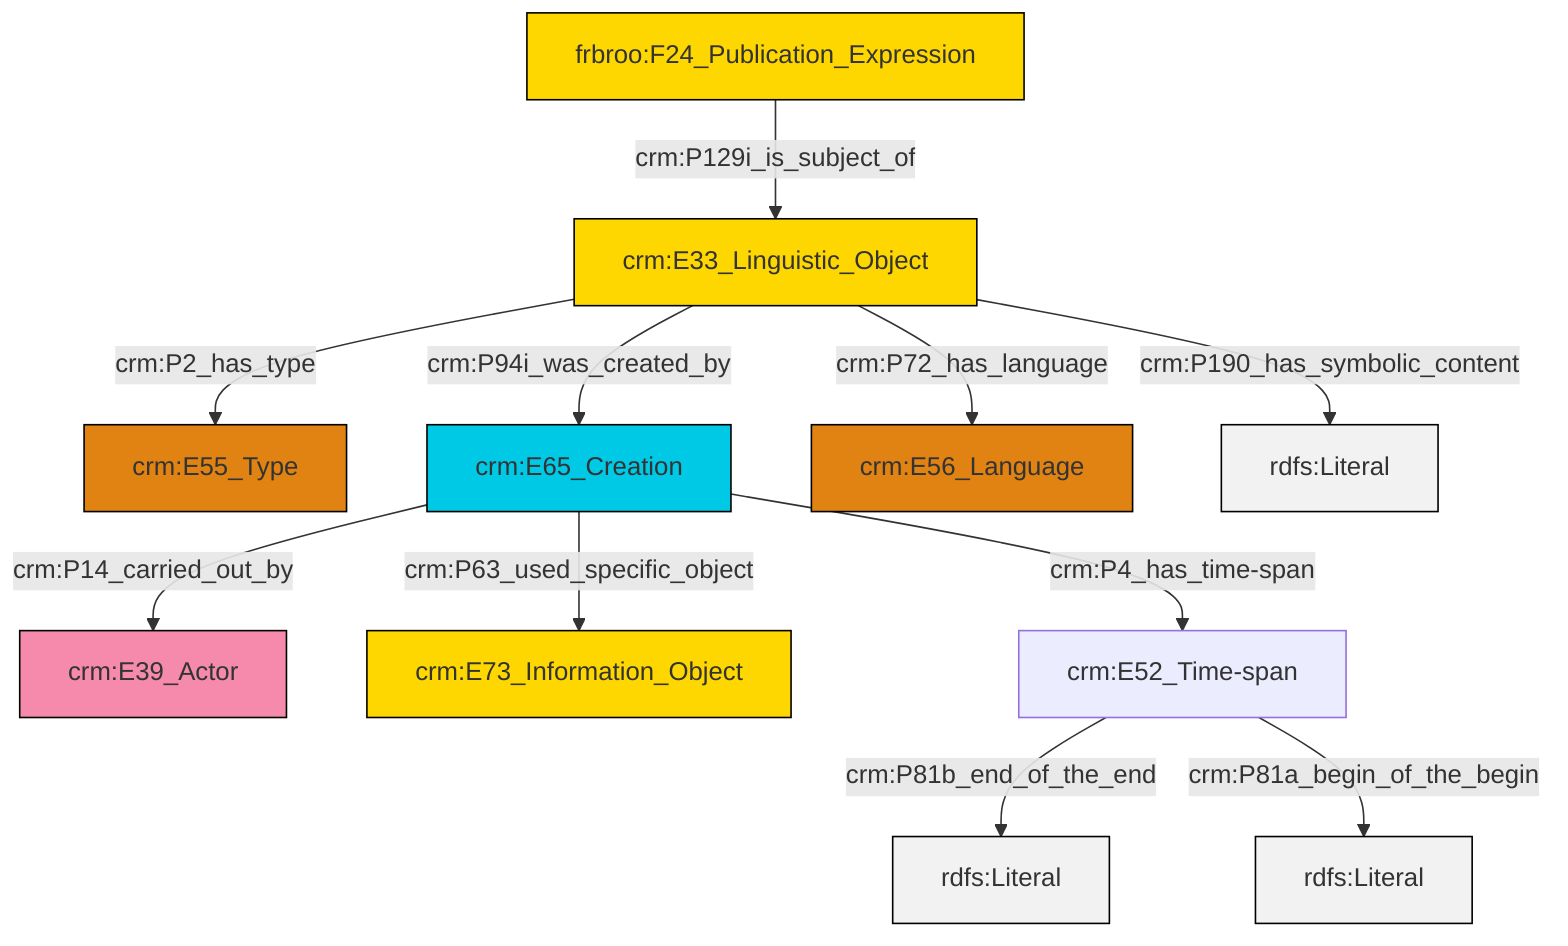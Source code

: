 graph TD
classDef Literal fill:#f2f2f2,stroke:#000000;
classDef CRM_Entity fill:#FFFFFF,stroke:#000000;
classDef Temporal_Entity fill:#00C9E6, stroke:#000000;
classDef Type fill:#E18312, stroke:#000000;
classDef Time-Span fill:#2C9C91, stroke:#000000;
classDef Appellation fill:#FFEB7F, stroke:#000000;
classDef Place fill:#008836, stroke:#000000;
classDef Persistent_Item fill:#B266B2, stroke:#000000;
classDef Conceptual_Object fill:#FFD700, stroke:#000000;
classDef Physical_Thing fill:#D2B48C, stroke:#000000;
classDef Actor fill:#f58aad, stroke:#000000;
classDef PC_Classes fill:#4ce600, stroke:#000000;
classDef Multi fill:#cccccc,stroke:#000000;

2["crm:E33_Linguistic_Object"]:::Conceptual_Object -->|crm:P2_has_type| 3["crm:E55_Type"]:::Type
6["crm:E65_Creation"]:::Temporal_Entity -->|crm:P63_used_specific_object| 7["crm:E73_Information_Object"]:::Conceptual_Object
8["crm:E52_Time-span"]:::Default -->|crm:P81b_end_of_the_end| 9[rdfs:Literal]:::Literal
6["crm:E65_Creation"]:::Temporal_Entity -->|crm:P4_has_time-span| 8["crm:E52_Time-span"]:::Default
2["crm:E33_Linguistic_Object"]:::Conceptual_Object -->|crm:P72_has_language| 13["crm:E56_Language"]:::Type
8["crm:E52_Time-span"]:::Default -->|crm:P81a_begin_of_the_begin| 15[rdfs:Literal]:::Literal
0["frbroo:F24_Publication_Expression"]:::Conceptual_Object -->|crm:P129i_is_subject_of| 2["crm:E33_Linguistic_Object"]:::Conceptual_Object
6["crm:E65_Creation"]:::Temporal_Entity -->|crm:P14_carried_out_by| 4["crm:E39_Actor"]:::Actor
2["crm:E33_Linguistic_Object"]:::Conceptual_Object -->|crm:P94i_was_created_by| 6["crm:E65_Creation"]:::Temporal_Entity
2["crm:E33_Linguistic_Object"]:::Conceptual_Object -->|crm:P190_has_symbolic_content| 18[rdfs:Literal]:::Literal